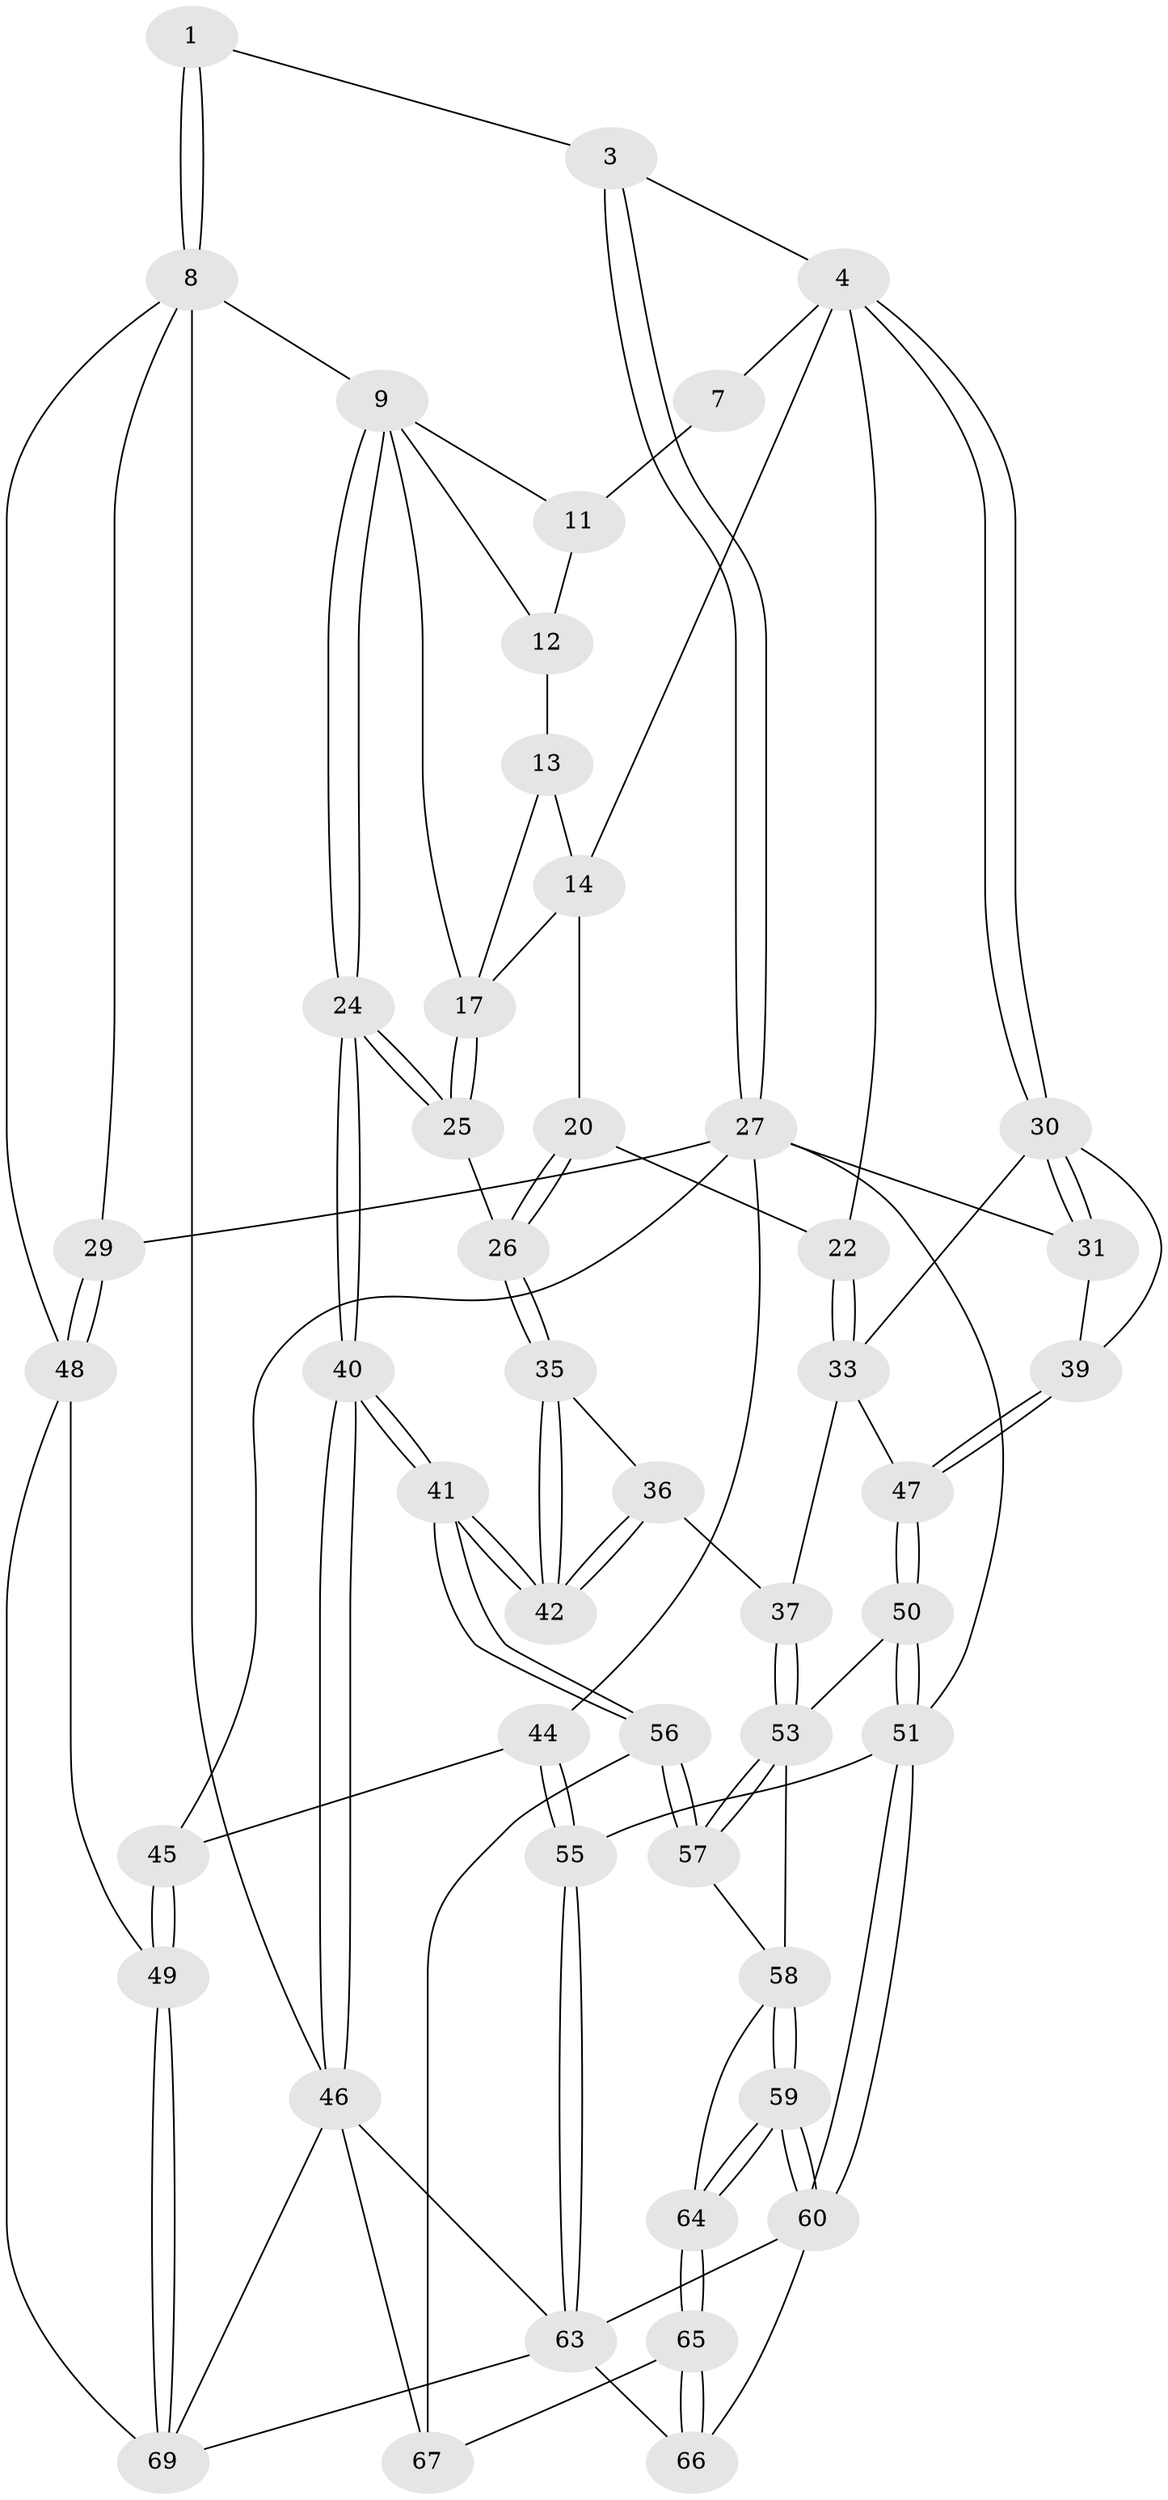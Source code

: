 // original degree distribution, {3: 0.028169014084507043, 4: 0.23943661971830985, 5: 0.5352112676056338, 6: 0.19718309859154928}
// Generated by graph-tools (version 1.1) at 2025/21/03/04/25 18:21:17]
// undirected, 49 vertices, 118 edges
graph export_dot {
graph [start="1"]
  node [color=gray90,style=filled];
  1 [pos="+0.7748778765071566+0",super="+2"];
  3 [pos="+0.36537293553905426+0.10604727932940204"];
  4 [pos="+0.43534665141466905+0.1673442088603987",super="+5"];
  7 [pos="+0.6934529527630648+0.06969432028115537"];
  8 [pos="+1+0",super="+23"];
  9 [pos="+1+0",super="+10"];
  11 [pos="+0.794203030851581+0.1367360690764634"];
  12 [pos="+0.7881774243498088+0.18832174049194875"];
  13 [pos="+0.7828923681608381+0.20174361812168168"];
  14 [pos="+0.7354894404289686+0.22403737757959802",super="+15+19"];
  17 [pos="+0.8627124817580911+0.2871234284791213",super="+18"];
  20 [pos="+0.7349352174468476+0.3720270213478112",super="+21"];
  22 [pos="+0.6894361683744985+0.38763823401430214"];
  24 [pos="+1+0.2831955154010696"];
  25 [pos="+0.8636486333404296+0.3758346561565728"];
  26 [pos="+0.8555181807821196+0.38563823827723487"];
  27 [pos="+0.20573987002990451+0.40997659329164315",super="+28+32"];
  29 [pos="+0+0.20692493205722043"];
  30 [pos="+0.44267079913817087+0.27382679947614386",super="+34"];
  31 [pos="+0.3841456544227236+0.4642861806090253"];
  33 [pos="+0.6516132575193404+0.4321789048671237",super="+38"];
  35 [pos="+0.8582071451462993+0.3995965896980777"];
  36 [pos="+0.7219480415726743+0.5935722590260448"];
  37 [pos="+0.7117645516104953+0.5926468542340078"];
  39 [pos="+0.4372441257799549+0.49892777957696455"];
  40 [pos="+1+0.8420148450005156"];
  41 [pos="+1+0.8164232320020283"];
  42 [pos="+1+0.7108793362719417"];
  44 [pos="+0.07563670471704692+0.7081595722112105"];
  45 [pos="+0.07358861966435801+0.7074740749662253"];
  46 [pos="+1+1",super="+70"];
  47 [pos="+0.48946203479265155+0.5759333635073516"];
  48 [pos="+0+0.6889871049432842"];
  49 [pos="+0+0.7005044593118749"];
  50 [pos="+0.5056452185743702+0.6518099978425613"];
  51 [pos="+0.41844326183318953+0.7237116535047122",super="+52"];
  53 [pos="+0.6226884930642977+0.6783297818915838",super="+54"];
  55 [pos="+0.11787925114752008+0.7381827997633238"];
  56 [pos="+0.7513097964169311+0.8131259729609855"];
  57 [pos="+0.7430508306876079+0.8091724026747532"];
  58 [pos="+0.5858201421704673+0.8110467943841573",super="+61"];
  59 [pos="+0.5708875370013189+0.8463155349570676"];
  60 [pos="+0.4133656778990091+0.7353337618042542",super="+62"];
  63 [pos="+0.20652265644227474+0.8228375207389844",super="+68"];
  64 [pos="+0.5732012777261078+0.8813484385558662"];
  65 [pos="+0.5623289481705249+0.9435484911667027"];
  66 [pos="+0.5086937602710015+1"];
  67 [pos="+0.6820139000483962+0.9204570638348795"];
  69 [pos="+0.20009229568119868+1"];
  1 -- 8 [weight=2];
  1 -- 8;
  1 -- 3;
  3 -- 4;
  3 -- 27;
  3 -- 27;
  4 -- 30;
  4 -- 30;
  4 -- 7;
  4 -- 22;
  4 -- 14;
  7 -- 11;
  8 -- 9;
  8 -- 46;
  8 -- 48;
  8 -- 29;
  9 -- 24;
  9 -- 24;
  9 -- 11;
  9 -- 12;
  9 -- 17;
  11 -- 12;
  12 -- 13;
  13 -- 14;
  13 -- 17;
  14 -- 20 [weight=2];
  14 -- 17;
  17 -- 25;
  17 -- 25;
  20 -- 26;
  20 -- 26;
  20 -- 22;
  22 -- 33;
  22 -- 33;
  24 -- 25;
  24 -- 25;
  24 -- 40;
  24 -- 40;
  25 -- 26;
  26 -- 35;
  26 -- 35;
  27 -- 29;
  27 -- 45;
  27 -- 51;
  27 -- 44;
  27 -- 31;
  29 -- 48;
  29 -- 48;
  30 -- 31;
  30 -- 31;
  30 -- 33;
  30 -- 39;
  31 -- 39;
  33 -- 37;
  33 -- 47;
  35 -- 36;
  35 -- 42;
  35 -- 42;
  36 -- 37;
  36 -- 42;
  36 -- 42;
  37 -- 53;
  37 -- 53;
  39 -- 47;
  39 -- 47;
  40 -- 41;
  40 -- 41;
  40 -- 46;
  40 -- 46;
  41 -- 42;
  41 -- 42;
  41 -- 56;
  41 -- 56;
  44 -- 45;
  44 -- 55;
  44 -- 55;
  45 -- 49;
  45 -- 49;
  46 -- 69;
  46 -- 67;
  46 -- 63;
  47 -- 50;
  47 -- 50;
  48 -- 49;
  48 -- 69;
  49 -- 69;
  49 -- 69;
  50 -- 51;
  50 -- 51;
  50 -- 53;
  51 -- 60;
  51 -- 60;
  51 -- 55;
  53 -- 57;
  53 -- 57;
  53 -- 58;
  55 -- 63;
  55 -- 63;
  56 -- 57;
  56 -- 57;
  56 -- 67;
  57 -- 58;
  58 -- 59;
  58 -- 59;
  58 -- 64;
  59 -- 60;
  59 -- 60;
  59 -- 64;
  59 -- 64;
  60 -- 66;
  60 -- 63;
  63 -- 66;
  63 -- 69;
  64 -- 65;
  64 -- 65;
  65 -- 66;
  65 -- 66;
  65 -- 67;
}
